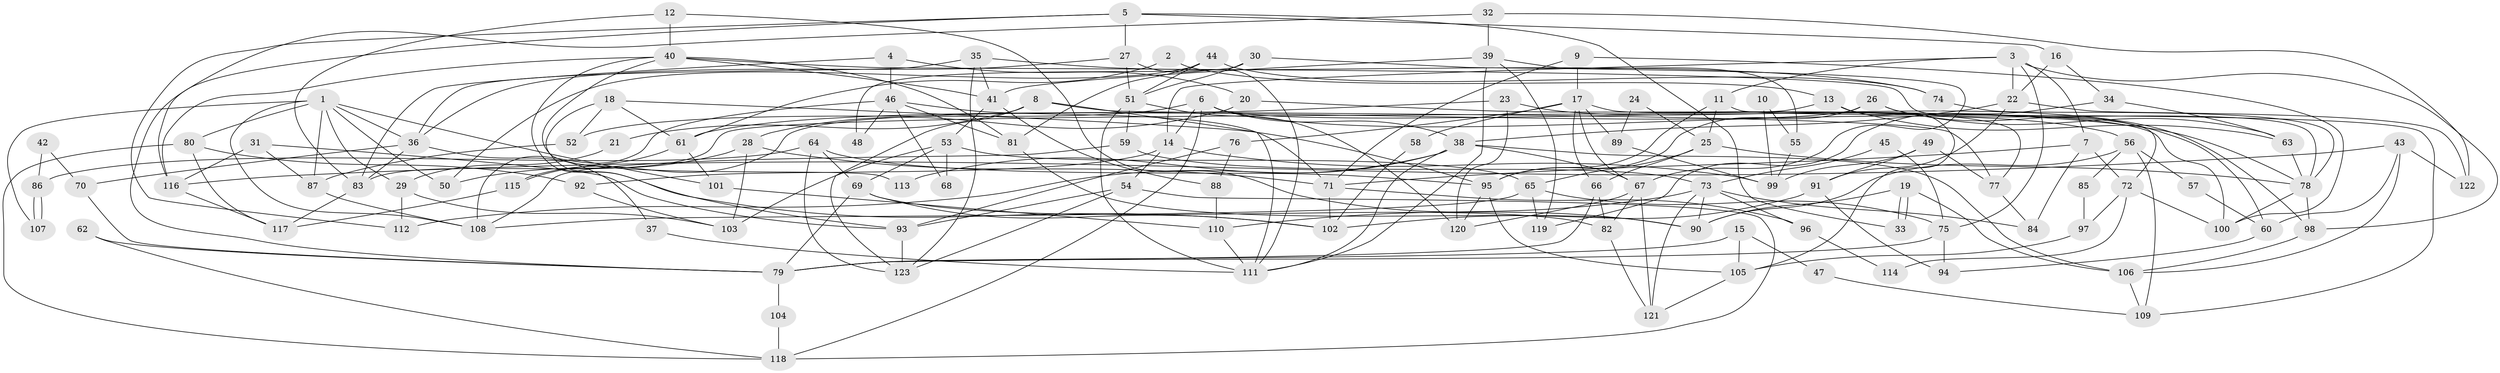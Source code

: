 // Generated by graph-tools (version 1.1) at 2025/11/02/27/25 16:11:22]
// undirected, 123 vertices, 246 edges
graph export_dot {
graph [start="1"]
  node [color=gray90,style=filled];
  1;
  2;
  3;
  4;
  5;
  6;
  7;
  8;
  9;
  10;
  11;
  12;
  13;
  14;
  15;
  16;
  17;
  18;
  19;
  20;
  21;
  22;
  23;
  24;
  25;
  26;
  27;
  28;
  29;
  30;
  31;
  32;
  33;
  34;
  35;
  36;
  37;
  38;
  39;
  40;
  41;
  42;
  43;
  44;
  45;
  46;
  47;
  48;
  49;
  50;
  51;
  52;
  53;
  54;
  55;
  56;
  57;
  58;
  59;
  60;
  61;
  62;
  63;
  64;
  65;
  66;
  67;
  68;
  69;
  70;
  71;
  72;
  73;
  74;
  75;
  76;
  77;
  78;
  79;
  80;
  81;
  82;
  83;
  84;
  85;
  86;
  87;
  88;
  89;
  90;
  91;
  92;
  93;
  94;
  95;
  96;
  97;
  98;
  99;
  100;
  101;
  102;
  103;
  104;
  105;
  106;
  107;
  108;
  109;
  110;
  111;
  112;
  113;
  114;
  115;
  116;
  117;
  118;
  119;
  120;
  121;
  122;
  123;
  1 -- 29;
  1 -- 108;
  1 -- 36;
  1 -- 50;
  1 -- 80;
  1 -- 87;
  1 -- 101;
  1 -- 107;
  2 -- 13;
  2 -- 61;
  3 -- 75;
  3 -- 98;
  3 -- 7;
  3 -- 11;
  3 -- 14;
  3 -- 22;
  4 -- 46;
  4 -- 20;
  4 -- 83;
  5 -- 16;
  5 -- 27;
  5 -- 33;
  5 -- 112;
  5 -- 116;
  6 -- 14;
  6 -- 38;
  6 -- 52;
  6 -- 56;
  6 -- 100;
  6 -- 118;
  7 -- 71;
  7 -- 72;
  7 -- 84;
  8 -- 77;
  8 -- 111;
  8 -- 21;
  8 -- 123;
  9 -- 100;
  9 -- 71;
  9 -- 17;
  10 -- 55;
  10 -- 99;
  11 -- 95;
  11 -- 25;
  11 -- 109;
  12 -- 83;
  12 -- 90;
  12 -- 40;
  13 -- 105;
  13 -- 72;
  13 -- 63;
  13 -- 83;
  14 -- 54;
  14 -- 92;
  14 -- 99;
  15 -- 105;
  15 -- 79;
  15 -- 47;
  16 -- 34;
  16 -- 22;
  17 -- 76;
  17 -- 58;
  17 -- 66;
  17 -- 67;
  17 -- 77;
  17 -- 89;
  18 -- 95;
  18 -- 52;
  18 -- 61;
  18 -- 93;
  19 -- 106;
  19 -- 33;
  19 -- 33;
  19 -- 90;
  20 -- 28;
  20 -- 78;
  21 -- 29;
  22 -- 91;
  22 -- 38;
  22 -- 122;
  23 -- 61;
  23 -- 120;
  23 -- 98;
  24 -- 89;
  24 -- 25;
  25 -- 66;
  25 -- 65;
  25 -- 78;
  26 -- 63;
  26 -- 95;
  26 -- 60;
  26 -- 115;
  27 -- 36;
  27 -- 111;
  27 -- 51;
  28 -- 50;
  28 -- 71;
  28 -- 103;
  29 -- 103;
  29 -- 112;
  30 -- 67;
  30 -- 51;
  30 -- 48;
  31 -- 93;
  31 -- 116;
  31 -- 87;
  32 -- 122;
  32 -- 39;
  32 -- 79;
  34 -- 119;
  34 -- 63;
  35 -- 36;
  35 -- 123;
  35 -- 41;
  35 -- 74;
  36 -- 83;
  36 -- 37;
  36 -- 70;
  37 -- 111;
  38 -- 67;
  38 -- 106;
  38 -- 111;
  38 -- 112;
  38 -- 113;
  39 -- 111;
  39 -- 41;
  39 -- 55;
  39 -- 119;
  40 -- 78;
  40 -- 41;
  40 -- 81;
  40 -- 102;
  40 -- 113;
  40 -- 116;
  41 -- 53;
  41 -- 88;
  42 -- 86;
  42 -- 70;
  43 -- 116;
  43 -- 106;
  43 -- 60;
  43 -- 122;
  44 -- 51;
  44 -- 81;
  44 -- 50;
  44 -- 74;
  45 -- 75;
  45 -- 73;
  46 -- 108;
  46 -- 81;
  46 -- 48;
  46 -- 68;
  46 -- 71;
  47 -- 109;
  49 -- 77;
  49 -- 91;
  49 -- 99;
  51 -- 111;
  51 -- 59;
  51 -- 120;
  52 -- 87;
  53 -- 103;
  53 -- 65;
  53 -- 68;
  53 -- 69;
  54 -- 118;
  54 -- 93;
  54 -- 123;
  55 -- 99;
  56 -- 109;
  56 -- 57;
  56 -- 85;
  56 -- 90;
  57 -- 60;
  58 -- 102;
  59 -- 108;
  59 -- 73;
  60 -- 94;
  61 -- 115;
  61 -- 101;
  62 -- 79;
  62 -- 118;
  63 -- 78;
  64 -- 123;
  64 -- 69;
  64 -- 86;
  64 -- 95;
  65 -- 75;
  65 -- 108;
  65 -- 119;
  66 -- 82;
  66 -- 79;
  67 -- 82;
  67 -- 120;
  67 -- 121;
  69 -- 79;
  69 -- 82;
  69 -- 102;
  70 -- 79;
  71 -- 102;
  71 -- 96;
  72 -- 100;
  72 -- 97;
  72 -- 114;
  73 -- 90;
  73 -- 84;
  73 -- 96;
  73 -- 110;
  73 -- 121;
  74 -- 78;
  75 -- 79;
  75 -- 94;
  76 -- 88;
  76 -- 93;
  77 -- 84;
  78 -- 98;
  78 -- 100;
  79 -- 104;
  80 -- 117;
  80 -- 92;
  80 -- 118;
  81 -- 90;
  82 -- 121;
  83 -- 117;
  85 -- 97;
  86 -- 107;
  86 -- 107;
  87 -- 108;
  88 -- 110;
  89 -- 99;
  91 -- 102;
  91 -- 94;
  92 -- 103;
  93 -- 123;
  95 -- 120;
  95 -- 105;
  96 -- 114;
  97 -- 105;
  98 -- 106;
  101 -- 110;
  104 -- 118;
  105 -- 121;
  106 -- 109;
  110 -- 111;
  115 -- 117;
  116 -- 117;
}
